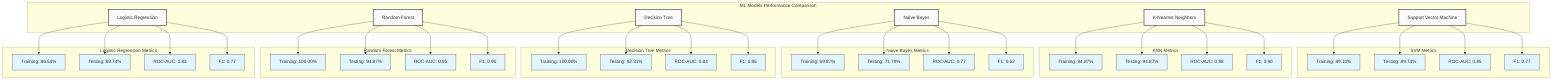 graph TB
    subgraph Overview[ML Models Performance Comparison]
        A[Support Vector Machine]
        B[K-Nearest Neighbors]
        C[Naive Bayes]
        D[Decision Tree]
        E[Random Forest]
        F[Logistic Regression]
    end

    subgraph SVM[SVM Metrics]
        A --> A1[Training: 89.10%]
        A --> A2[Testing: 89.74%]
        A --> A3[ROC-AUC: 0.85]
        A --> A4[F1: 0.77]
    end

    subgraph KNN[KNN Metrics]
        B --> B1[Training: 94.87%]
        B --> B2[Testing: 94.87%]
        B --> B3[ROC-AUC: 0.98]
        B --> B4[F1: 0.90]
    end

    subgraph NB[Naive Bayes Metrics]
        C --> C1[Training: 69.87%]
        C --> C2[Testing: 71.79%]
        C --> C3[ROC-AUC: 0.77]
        C --> C4[F1: 0.62]
    end

    subgraph DT[Decision Tree Metrics]
        D --> D1[Training: 100.00%]
        D --> D2[Testing: 92.31%]
        D --> D3[ROC-AUC: 0.84]
        D --> D4[F1: 0.86]
    end

    subgraph RF[Random Forest Metrics]
        E --> E1[Training: 100.00%]
        E --> E2[Testing: 94.87%]
        E --> E3[ROC-AUC: 0.95]
        E --> E4[F1: 0.90]
    end

    subgraph LR[Logistic Regression Metrics]
        F --> F1[Training: 86.54%]
        F --> F2[Testing: 89.74%]
        F --> F3[ROC-AUC: 0.83]
        F --> F4[F1: 0.77]
    end

    classDef default fill:#f9f9f9,stroke:#333,stroke-width:2px;
    classDef metrics fill:#e1f5fe,stroke:#333,stroke-width:1px;
    class A,B,C,D,E,F default;
    class A1,A2,A3,A4,B1,B2,B3,B4,C1,C2,C3,C4,D1,D2,D3,D4,E1,E2,E3,E4,F1,F2,F3,F4 metrics;